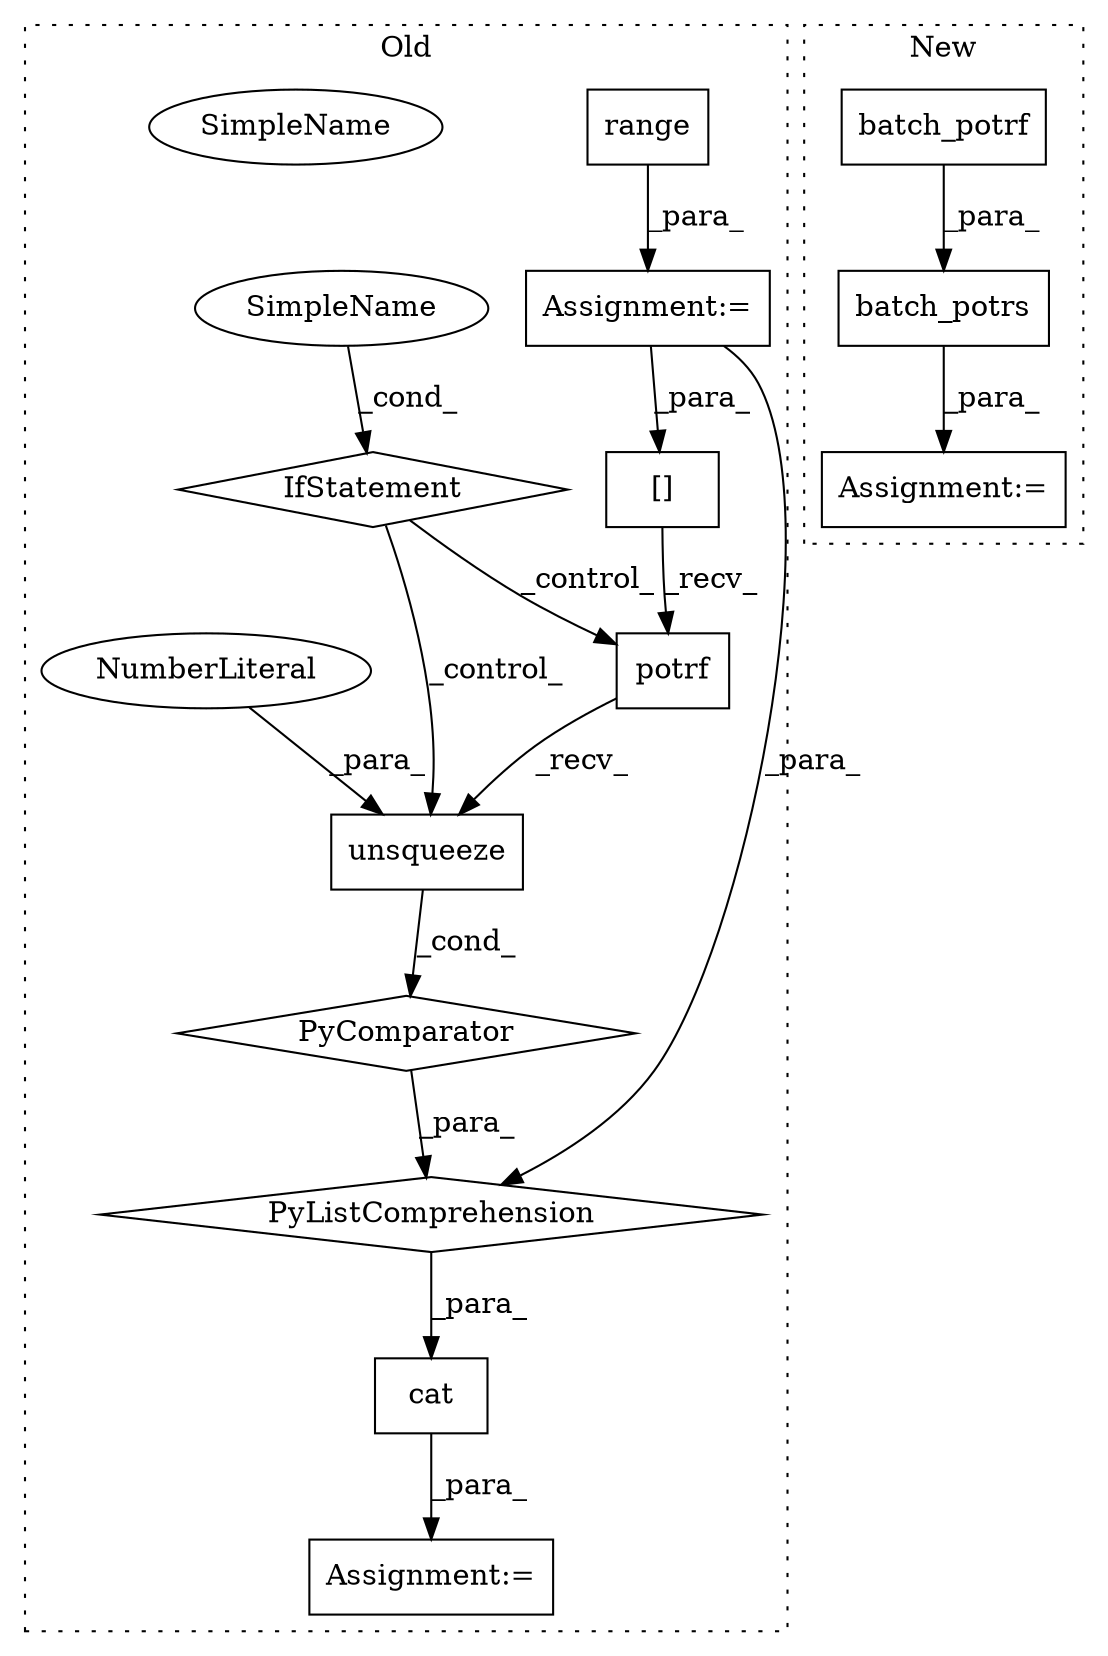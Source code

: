 digraph G {
subgraph cluster0 {
1 [label="IfStatement" a="25" s="3430" l="24" shape="diamond"];
3 [label="unsqueeze" a="32" s="3360,3371" l="10,1" shape="box"];
4 [label="NumberLiteral" a="34" s="3370" l="1" shape="ellipse"];
6 [label="PyComparator" a="113" s="3596" l="24" shape="diamond"];
7 [label="potrf" a="32" s="3352" l="7" shape="box"];
8 [label="[]" a="2" s="3342,3350" l="7,1" shape="box"];
9 [label="cat" a="32" s="3476,3628" l="15,-5" shape="box"];
10 [label="range" a="32" s="3437,3444" l="6,1" shape="box"];
11 [label="SimpleName" a="42" s="3449" l="5" shape="ellipse"];
12 [label="PyListComprehension" a="109" s="3491" l="137" shape="diamond"];
14 [label="Assignment:=" a="7" s="3430" l="24" shape="box"];
15 [label="Assignment:=" a="7" s="3469" l="1" shape="box"];
16 [label="SimpleName" a="42" s="3449" l="5" shape="ellipse"];
label = "Old";
style="dotted";
}
subgraph cluster1 {
2 [label="batch_potrf" a="32" s="3133,3151" l="12,1" shape="box"];
5 [label="batch_potrs" a="32" s="3165,3192" l="12,1" shape="box"];
13 [label="Assignment:=" a="7" s="3164" l="1" shape="box"];
label = "New";
style="dotted";
}
1 -> 7 [label="_control_"];
1 -> 3 [label="_control_"];
2 -> 5 [label="_para_"];
3 -> 6 [label="_cond_"];
4 -> 3 [label="_para_"];
5 -> 13 [label="_para_"];
6 -> 12 [label="_para_"];
7 -> 3 [label="_recv_"];
8 -> 7 [label="_recv_"];
9 -> 15 [label="_para_"];
10 -> 14 [label="_para_"];
12 -> 9 [label="_para_"];
14 -> 12 [label="_para_"];
14 -> 8 [label="_para_"];
16 -> 1 [label="_cond_"];
}